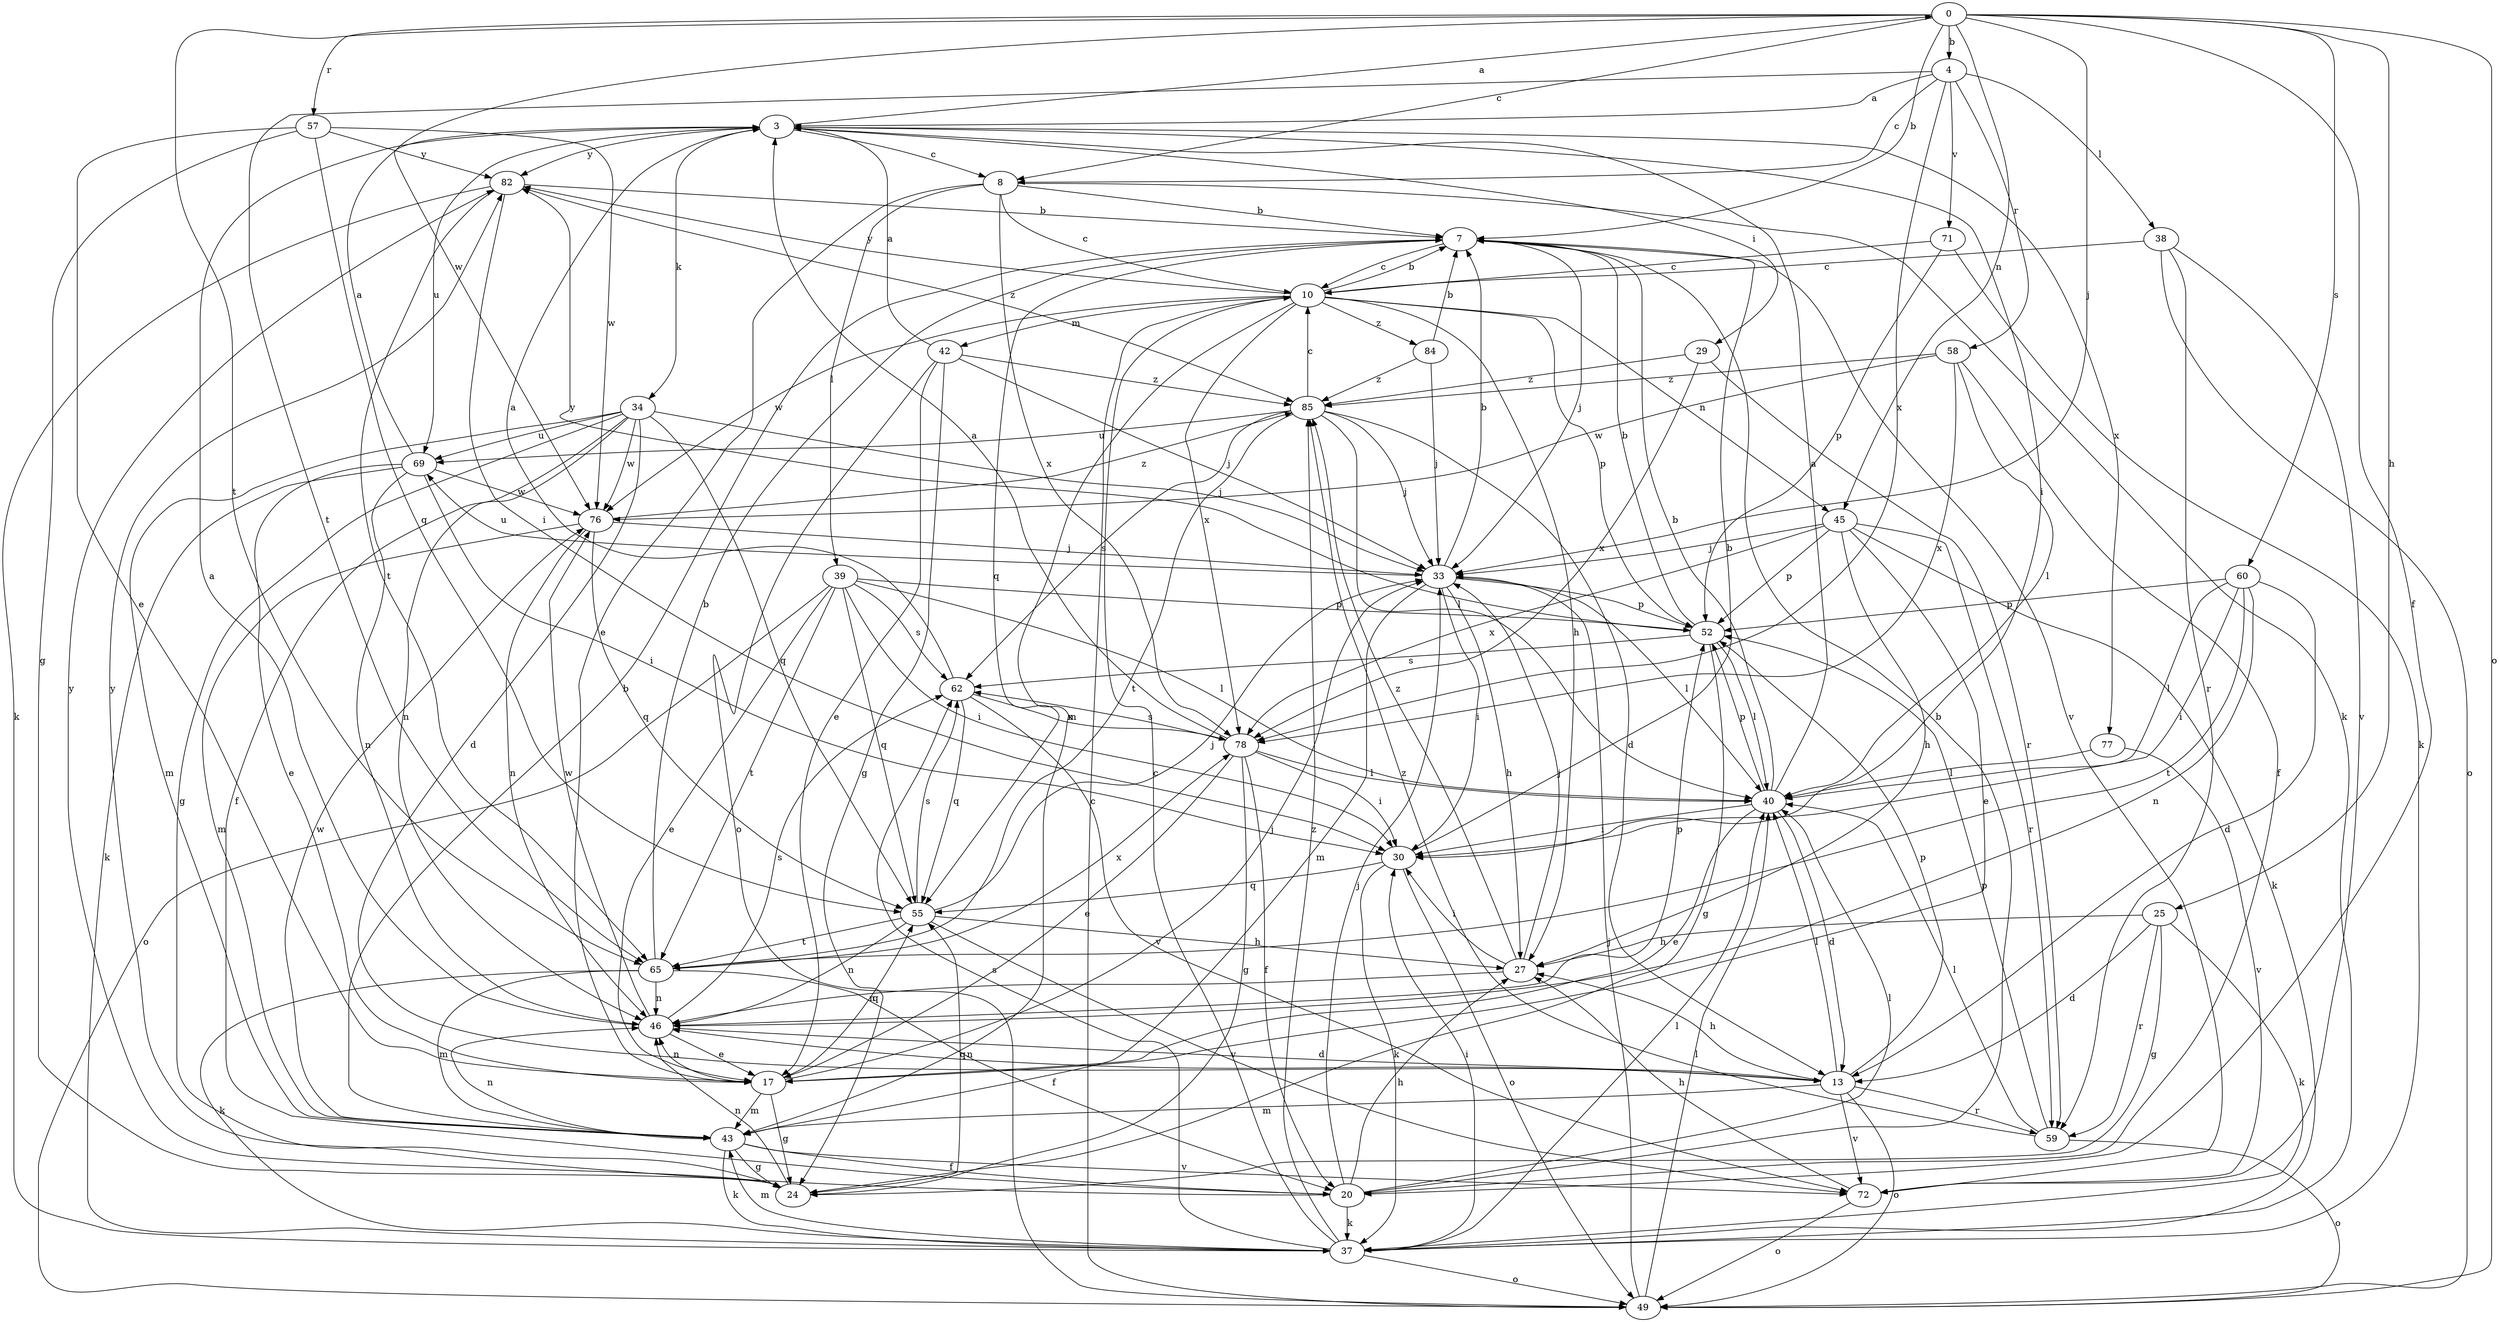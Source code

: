 strict digraph  {
0;
3;
4;
7;
8;
10;
13;
17;
20;
24;
25;
27;
29;
30;
33;
34;
37;
38;
39;
40;
42;
43;
45;
46;
49;
52;
55;
57;
58;
59;
60;
62;
65;
69;
71;
72;
76;
77;
78;
82;
84;
85;
0 -> 4  [label=b];
0 -> 7  [label=b];
0 -> 8  [label=c];
0 -> 20  [label=f];
0 -> 25  [label=h];
0 -> 33  [label=j];
0 -> 45  [label=n];
0 -> 49  [label=o];
0 -> 57  [label=r];
0 -> 60  [label=s];
0 -> 65  [label=t];
0 -> 76  [label=w];
3 -> 0  [label=a];
3 -> 8  [label=c];
3 -> 29  [label=i];
3 -> 30  [label=i];
3 -> 34  [label=k];
3 -> 69  [label=u];
3 -> 77  [label=x];
3 -> 82  [label=y];
4 -> 3  [label=a];
4 -> 8  [label=c];
4 -> 38  [label=l];
4 -> 58  [label=r];
4 -> 65  [label=t];
4 -> 71  [label=v];
4 -> 78  [label=x];
7 -> 10  [label=c];
7 -> 33  [label=j];
7 -> 55  [label=q];
7 -> 72  [label=v];
8 -> 7  [label=b];
8 -> 10  [label=c];
8 -> 17  [label=e];
8 -> 37  [label=k];
8 -> 39  [label=l];
8 -> 78  [label=x];
10 -> 7  [label=b];
10 -> 27  [label=h];
10 -> 42  [label=m];
10 -> 43  [label=m];
10 -> 45  [label=n];
10 -> 52  [label=p];
10 -> 76  [label=w];
10 -> 78  [label=x];
10 -> 82  [label=y];
10 -> 84  [label=z];
13 -> 27  [label=h];
13 -> 40  [label=l];
13 -> 43  [label=m];
13 -> 46  [label=n];
13 -> 49  [label=o];
13 -> 52  [label=p];
13 -> 59  [label=r];
13 -> 72  [label=v];
17 -> 24  [label=g];
17 -> 33  [label=j];
17 -> 43  [label=m];
17 -> 46  [label=n];
17 -> 55  [label=q];
20 -> 7  [label=b];
20 -> 27  [label=h];
20 -> 33  [label=j];
20 -> 37  [label=k];
20 -> 40  [label=l];
20 -> 82  [label=y];
24 -> 46  [label=n];
24 -> 55  [label=q];
24 -> 82  [label=y];
25 -> 13  [label=d];
25 -> 24  [label=g];
25 -> 27  [label=h];
25 -> 37  [label=k];
25 -> 59  [label=r];
27 -> 30  [label=i];
27 -> 33  [label=j];
27 -> 46  [label=n];
27 -> 85  [label=z];
29 -> 59  [label=r];
29 -> 78  [label=x];
29 -> 85  [label=z];
30 -> 7  [label=b];
30 -> 37  [label=k];
30 -> 49  [label=o];
30 -> 55  [label=q];
33 -> 7  [label=b];
33 -> 27  [label=h];
33 -> 30  [label=i];
33 -> 40  [label=l];
33 -> 43  [label=m];
33 -> 52  [label=p];
33 -> 69  [label=u];
34 -> 13  [label=d];
34 -> 20  [label=f];
34 -> 24  [label=g];
34 -> 33  [label=j];
34 -> 43  [label=m];
34 -> 46  [label=n];
34 -> 55  [label=q];
34 -> 69  [label=u];
34 -> 76  [label=w];
37 -> 10  [label=c];
37 -> 30  [label=i];
37 -> 40  [label=l];
37 -> 43  [label=m];
37 -> 49  [label=o];
37 -> 62  [label=s];
37 -> 85  [label=z];
38 -> 10  [label=c];
38 -> 49  [label=o];
38 -> 59  [label=r];
38 -> 72  [label=v];
39 -> 17  [label=e];
39 -> 30  [label=i];
39 -> 40  [label=l];
39 -> 49  [label=o];
39 -> 52  [label=p];
39 -> 55  [label=q];
39 -> 62  [label=s];
39 -> 65  [label=t];
40 -> 3  [label=a];
40 -> 7  [label=b];
40 -> 13  [label=d];
40 -> 17  [label=e];
40 -> 30  [label=i];
40 -> 52  [label=p];
42 -> 3  [label=a];
42 -> 17  [label=e];
42 -> 24  [label=g];
42 -> 33  [label=j];
42 -> 49  [label=o];
42 -> 85  [label=z];
43 -> 7  [label=b];
43 -> 20  [label=f];
43 -> 24  [label=g];
43 -> 37  [label=k];
43 -> 46  [label=n];
43 -> 72  [label=v];
43 -> 76  [label=w];
45 -> 17  [label=e];
45 -> 27  [label=h];
45 -> 33  [label=j];
45 -> 37  [label=k];
45 -> 52  [label=p];
45 -> 59  [label=r];
45 -> 78  [label=x];
46 -> 3  [label=a];
46 -> 13  [label=d];
46 -> 17  [label=e];
46 -> 52  [label=p];
46 -> 62  [label=s];
46 -> 76  [label=w];
49 -> 10  [label=c];
49 -> 33  [label=j];
49 -> 40  [label=l];
52 -> 7  [label=b];
52 -> 24  [label=g];
52 -> 40  [label=l];
52 -> 62  [label=s];
52 -> 82  [label=y];
55 -> 27  [label=h];
55 -> 33  [label=j];
55 -> 46  [label=n];
55 -> 62  [label=s];
55 -> 65  [label=t];
55 -> 72  [label=v];
57 -> 17  [label=e];
57 -> 24  [label=g];
57 -> 55  [label=q];
57 -> 76  [label=w];
57 -> 82  [label=y];
58 -> 20  [label=f];
58 -> 40  [label=l];
58 -> 76  [label=w];
58 -> 78  [label=x];
58 -> 85  [label=z];
59 -> 40  [label=l];
59 -> 49  [label=o];
59 -> 52  [label=p];
59 -> 85  [label=z];
60 -> 13  [label=d];
60 -> 30  [label=i];
60 -> 40  [label=l];
60 -> 46  [label=n];
60 -> 52  [label=p];
60 -> 65  [label=t];
62 -> 3  [label=a];
62 -> 55  [label=q];
62 -> 72  [label=v];
62 -> 78  [label=x];
65 -> 7  [label=b];
65 -> 20  [label=f];
65 -> 37  [label=k];
65 -> 43  [label=m];
65 -> 46  [label=n];
65 -> 78  [label=x];
69 -> 3  [label=a];
69 -> 17  [label=e];
69 -> 30  [label=i];
69 -> 37  [label=k];
69 -> 46  [label=n];
69 -> 76  [label=w];
71 -> 10  [label=c];
71 -> 37  [label=k];
71 -> 52  [label=p];
72 -> 27  [label=h];
72 -> 49  [label=o];
76 -> 33  [label=j];
76 -> 43  [label=m];
76 -> 46  [label=n];
76 -> 55  [label=q];
76 -> 85  [label=z];
77 -> 40  [label=l];
77 -> 72  [label=v];
78 -> 3  [label=a];
78 -> 17  [label=e];
78 -> 20  [label=f];
78 -> 24  [label=g];
78 -> 30  [label=i];
78 -> 40  [label=l];
78 -> 62  [label=s];
82 -> 7  [label=b];
82 -> 30  [label=i];
82 -> 37  [label=k];
82 -> 65  [label=t];
82 -> 85  [label=z];
84 -> 7  [label=b];
84 -> 33  [label=j];
84 -> 85  [label=z];
85 -> 10  [label=c];
85 -> 13  [label=d];
85 -> 33  [label=j];
85 -> 40  [label=l];
85 -> 62  [label=s];
85 -> 65  [label=t];
85 -> 69  [label=u];
}
